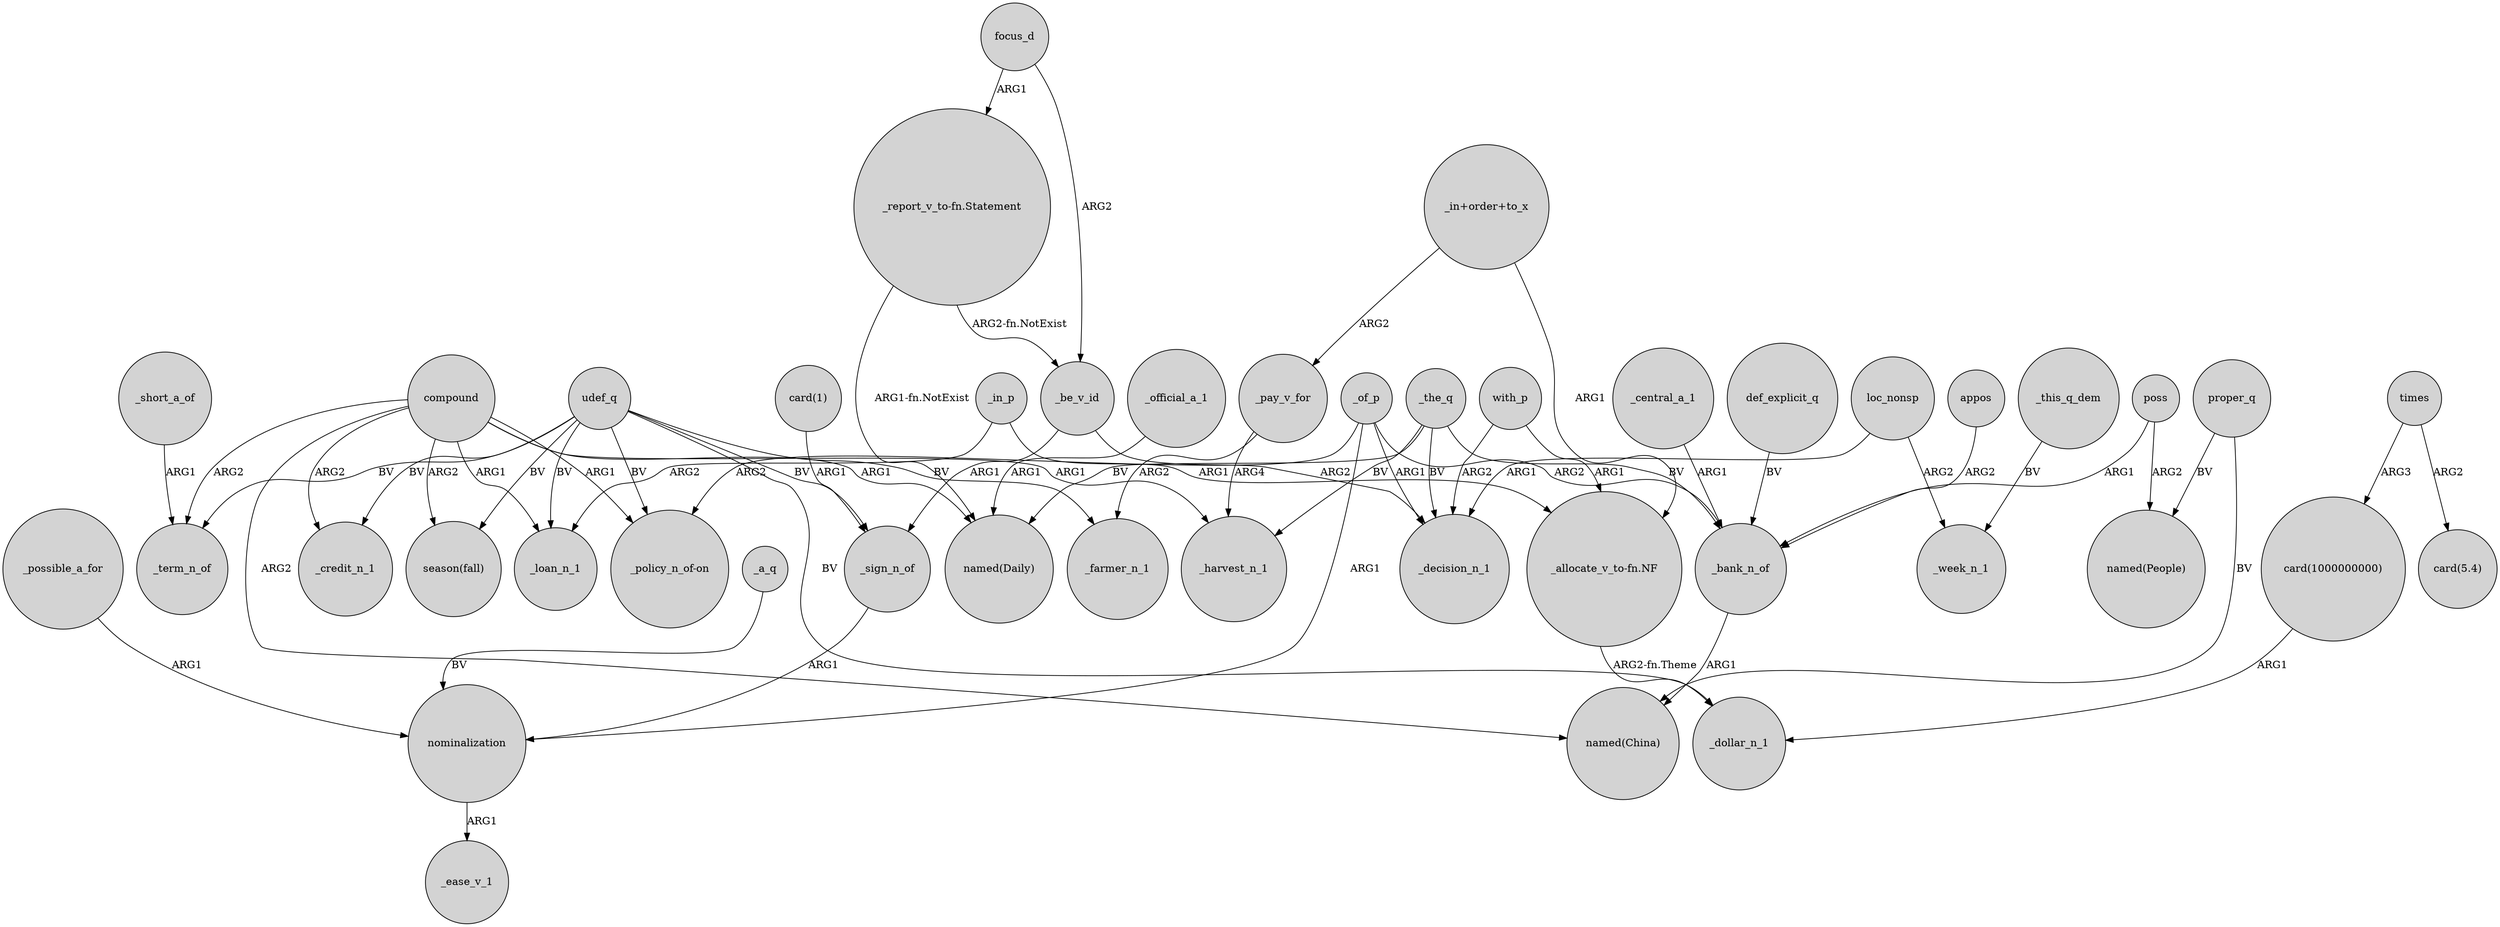 digraph {
	node [shape=circle style=filled]
	focus_d -> _be_v_id [label=ARG2]
	_pay_v_for -> _farmer_n_1 [label=ARG2]
	focus_d -> "_report_v_to-fn.Statement" [label=ARG1]
	with_p -> "_allocate_v_to-fn.NF" [label=ARG1]
	_bank_n_of -> "named(China)" [label=ARG1]
	_be_v_id -> _decision_n_1 [label=ARG2]
	appos -> _bank_n_of [label=ARG2]
	udef_q -> _credit_n_1 [label=BV]
	compound -> _term_n_of [label=ARG2]
	"_in+order+to_x" -> _pay_v_for [label=ARG2]
	_pay_v_for -> _harvest_n_1 [label=ARG4]
	with_p -> _decision_n_1 [label=ARG2]
	compound -> _credit_n_1 [label=ARG2]
	_sign_n_of -> nominalization [label=ARG1]
	"_allocate_v_to-fn.NF" -> _dollar_n_1 [label="ARG2-fn.Theme"]
	udef_q -> _loan_n_1 [label=BV]
	_short_a_of -> _term_n_of [label=ARG1]
	_of_p -> "_policy_n_of-on" [label=ARG2]
	nominalization -> _ease_v_1 [label=ARG1]
	_the_q -> _decision_n_1 [label=BV]
	"_report_v_to-fn.Statement" -> "named(Daily)" [label="ARG1-fn.NotExist"]
	times -> "card(5.4)" [label=ARG2]
	_a_q -> nominalization [label=BV]
	udef_q -> "_policy_n_of-on" [label=BV]
	_of_p -> nominalization [label=ARG1]
	proper_q -> "named(People)" [label=BV]
	_in_p -> "_allocate_v_to-fn.NF" [label=ARG1]
	compound -> "season(fall)" [label=ARG2]
	_be_v_id -> _sign_n_of [label=ARG1]
	times -> "card(1000000000)" [label=ARG3]
	_official_a_1 -> "named(Daily)" [label=ARG1]
	poss -> _bank_n_of [label=ARG1]
	_this_q_dem -> _week_n_1 [label=BV]
	loc_nonsp -> _week_n_1 [label=ARG2]
	_the_q -> _bank_n_of [label=BV]
	compound -> _harvest_n_1 [label=ARG1]
	udef_q -> _sign_n_of [label=BV]
	_central_a_1 -> _bank_n_of [label=ARG1]
	compound -> "_policy_n_of-on" [label=ARG1]
	"_in+order+to_x" -> "_allocate_v_to-fn.NF" [label=ARG1]
	udef_q -> "season(fall)" [label=BV]
	_the_q -> "named(Daily)" [label=BV]
	loc_nonsp -> _decision_n_1 [label=ARG1]
	compound -> "named(China)" [label=ARG2]
	udef_q -> _term_n_of [label=BV]
	_of_p -> _bank_n_of [label=ARG2]
	compound -> _loan_n_1 [label=ARG1]
	def_explicit_q -> _bank_n_of [label=BV]
	proper_q -> "named(China)" [label=BV]
	poss -> "named(People)" [label=ARG2]
	_in_p -> _loan_n_1 [label=ARG2]
	udef_q -> _farmer_n_1 [label=BV]
	_the_q -> _harvest_n_1 [label=BV]
	compound -> "named(Daily)" [label=ARG1]
	"card(1)" -> _sign_n_of [label=ARG1]
	"card(1000000000)" -> _dollar_n_1 [label=ARG1]
	_of_p -> _decision_n_1 [label=ARG1]
	"_report_v_to-fn.Statement" -> _be_v_id [label="ARG2-fn.NotExist"]
	_possible_a_for -> nominalization [label=ARG1]
	udef_q -> _dollar_n_1 [label=BV]
}
